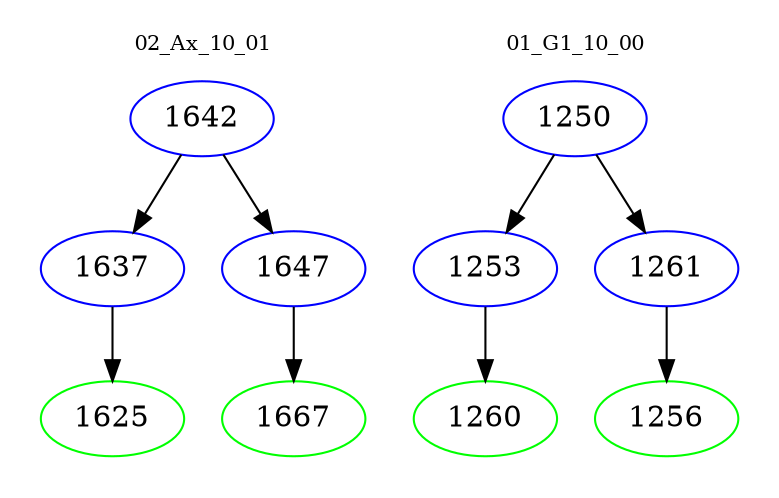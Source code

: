 digraph{
subgraph cluster_0 {
color = white
label = "02_Ax_10_01";
fontsize=10;
T0_1642 [label="1642", color="blue"]
T0_1642 -> T0_1637 [color="black"]
T0_1637 [label="1637", color="blue"]
T0_1637 -> T0_1625 [color="black"]
T0_1625 [label="1625", color="green"]
T0_1642 -> T0_1647 [color="black"]
T0_1647 [label="1647", color="blue"]
T0_1647 -> T0_1667 [color="black"]
T0_1667 [label="1667", color="green"]
}
subgraph cluster_1 {
color = white
label = "01_G1_10_00";
fontsize=10;
T1_1250 [label="1250", color="blue"]
T1_1250 -> T1_1253 [color="black"]
T1_1253 [label="1253", color="blue"]
T1_1253 -> T1_1260 [color="black"]
T1_1260 [label="1260", color="green"]
T1_1250 -> T1_1261 [color="black"]
T1_1261 [label="1261", color="blue"]
T1_1261 -> T1_1256 [color="black"]
T1_1256 [label="1256", color="green"]
}
}
